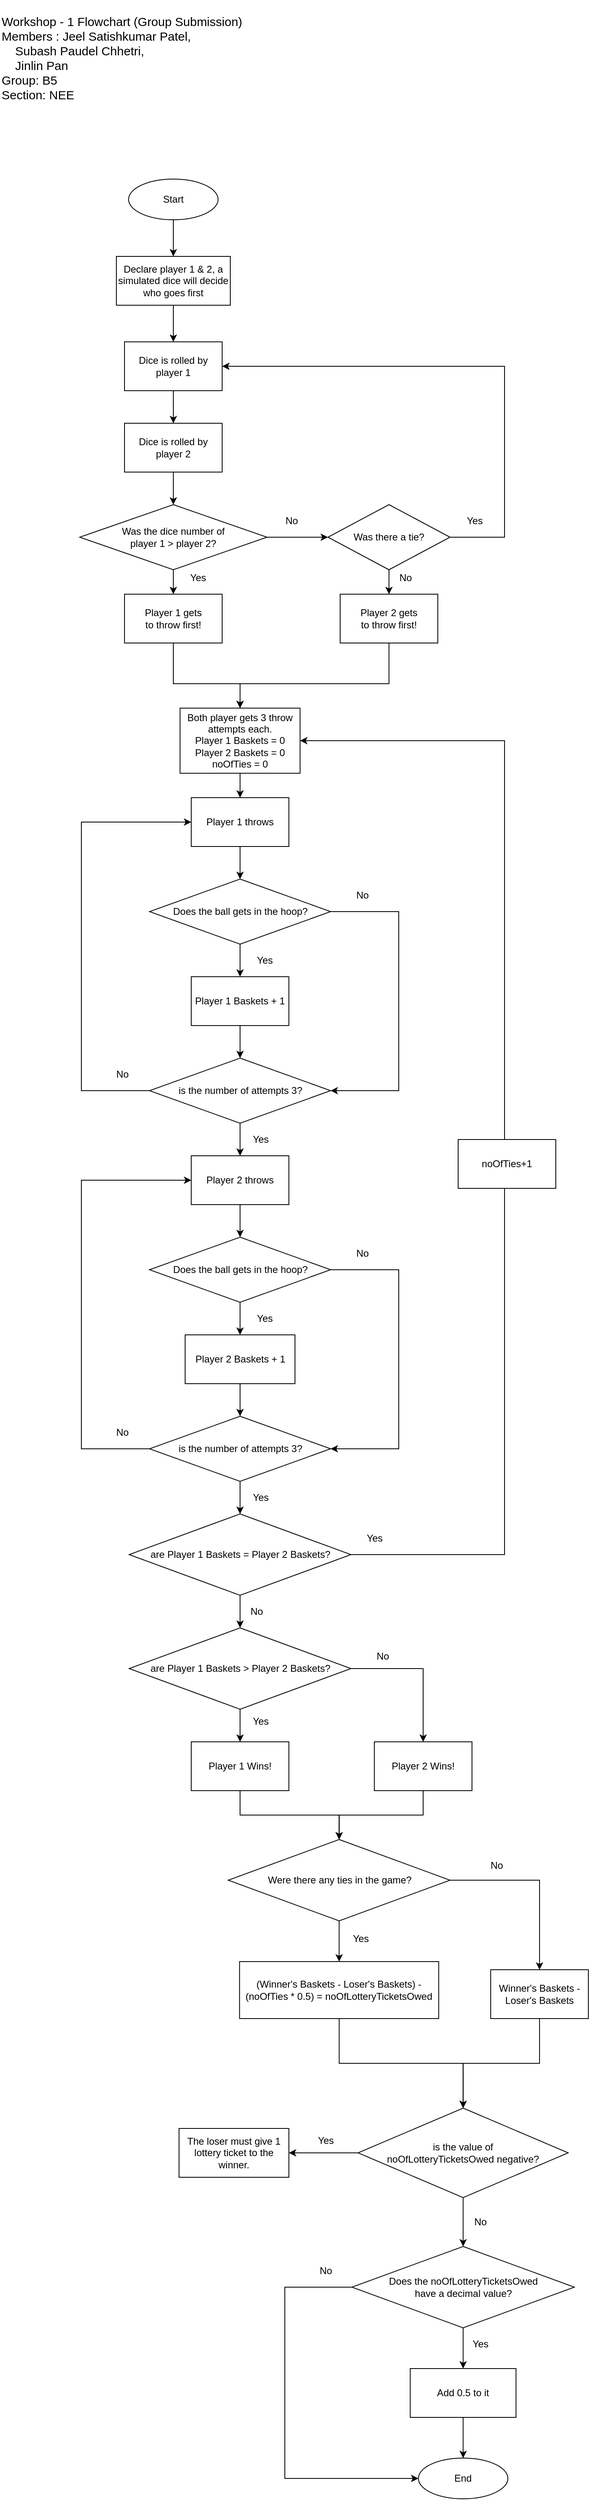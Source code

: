 <mxfile version="18.0.8" type="github">
  <diagram id="SS_MKoYorXcX6fGoDfd3" name="Page-1">
    <mxGraphModel dx="917" dy="478" grid="1" gridSize="10" guides="1" tooltips="1" connect="1" arrows="1" fold="1" page="1" pageScale="1" pageWidth="900" pageHeight="1600" math="0" shadow="0">
      <root>
        <mxCell id="0" />
        <mxCell id="1" parent="0" />
        <mxCell id="Dfkd_L_tZ3rU1azkT_8S-6" value="" style="group" parent="1" vertex="1" connectable="0">
          <mxGeometry x="120" y="55" width="660" height="1490" as="geometry" />
        </mxCell>
        <mxCell id="Dfkd_L_tZ3rU1azkT_8S-1" value="&lt;div style=&quot;font-size: 15px;&quot;&gt;Workshop - 1 Flowchart (Group Submission)&lt;br style=&quot;font-size: 15px;&quot;&gt;Members : Jeel Satishkumar Patel,&lt;/div&gt;&lt;div style=&quot;font-size: 15px;&quot;&gt;&lt;span style=&quot;white-space: pre;&quot;&gt;	&lt;/span&gt;&lt;span style=&quot;white-space: pre;&quot;&gt;	&lt;/span&gt;&amp;nbsp; Subash Paudel Chhetri,&lt;/div&gt;&lt;div style=&quot;font-size: 15px;&quot;&gt;&lt;span style=&quot;white-space: pre;&quot;&gt;	&lt;/span&gt;&lt;span style=&quot;white-space: pre;&quot;&gt;	&lt;/span&gt;&amp;nbsp; Jinlin Pan&lt;br style=&quot;font-size: 15px;&quot;&gt;Group: B5&lt;br style=&quot;font-size: 15px;&quot;&gt;Section: NEE&lt;br style=&quot;font-size: 15px;&quot;&gt;&lt;br style=&quot;font-size: 15px;&quot;&gt;&lt;/div&gt;" style="text;html=1;strokeColor=none;fillColor=none;align=left;verticalAlign=middle;whiteSpace=wrap;rounded=0;fontSize=15;container=1;" parent="1" vertex="1">
          <mxGeometry x="40" y="40" width="480" height="160" as="geometry" />
        </mxCell>
        <mxCell id="PpZUg7KXJRWjB9zwke7--91" value="" style="group" vertex="1" connectable="0" parent="1">
          <mxGeometry x="138" y="260" width="625" height="2850" as="geometry" />
        </mxCell>
        <mxCell id="PpZUg7KXJRWjB9zwke7--2" value="Declare player 1 &amp;amp; 2, a simulated dice will decide who goes first" style="rounded=0;whiteSpace=wrap;html=1;" vertex="1" parent="PpZUg7KXJRWjB9zwke7--91">
          <mxGeometry x="45" y="95" width="140" height="60" as="geometry" />
        </mxCell>
        <mxCell id="PpZUg7KXJRWjB9zwke7--3" value="Dice is rolled by player 1" style="rounded=0;whiteSpace=wrap;html=1;" vertex="1" parent="PpZUg7KXJRWjB9zwke7--91">
          <mxGeometry x="55" y="200" width="120" height="60" as="geometry" />
        </mxCell>
        <mxCell id="PpZUg7KXJRWjB9zwke7--15" style="edgeStyle=orthogonalEdgeStyle;rounded=0;orthogonalLoop=1;jettySize=auto;html=1;entryX=0.5;entryY=0;entryDx=0;entryDy=0;" edge="1" parent="PpZUg7KXJRWjB9zwke7--91" source="PpZUg7KXJRWjB9zwke7--2" target="PpZUg7KXJRWjB9zwke7--3">
          <mxGeometry relative="1" as="geometry" />
        </mxCell>
        <mxCell id="PpZUg7KXJRWjB9zwke7--4" value="&lt;div&gt;Was the dice number of&lt;/div&gt;&lt;div&gt;player 1 &amp;gt; player 2?&lt;/div&gt;" style="rhombus;whiteSpace=wrap;html=1;" vertex="1" parent="PpZUg7KXJRWjB9zwke7--91">
          <mxGeometry y="400" width="230" height="80" as="geometry" />
        </mxCell>
        <mxCell id="PpZUg7KXJRWjB9zwke7--5" value="&lt;div&gt;Player 1 gets&lt;/div&gt;&lt;div&gt;to throw first!&lt;/div&gt;" style="rounded=0;whiteSpace=wrap;html=1;" vertex="1" parent="PpZUg7KXJRWjB9zwke7--91">
          <mxGeometry x="55" y="510" width="120" height="60" as="geometry" />
        </mxCell>
        <mxCell id="PpZUg7KXJRWjB9zwke7--12" style="edgeStyle=orthogonalEdgeStyle;rounded=0;orthogonalLoop=1;jettySize=auto;html=1;entryX=0.5;entryY=0;entryDx=0;entryDy=0;" edge="1" parent="PpZUg7KXJRWjB9zwke7--91" source="PpZUg7KXJRWjB9zwke7--4" target="PpZUg7KXJRWjB9zwke7--5">
          <mxGeometry relative="1" as="geometry" />
        </mxCell>
        <mxCell id="PpZUg7KXJRWjB9zwke7--19" style="edgeStyle=orthogonalEdgeStyle;rounded=0;orthogonalLoop=1;jettySize=auto;html=1;entryX=1;entryY=0.5;entryDx=0;entryDy=0;" edge="1" parent="PpZUg7KXJRWjB9zwke7--91" source="PpZUg7KXJRWjB9zwke7--7" target="PpZUg7KXJRWjB9zwke7--3">
          <mxGeometry relative="1" as="geometry">
            <Array as="points">
              <mxPoint x="522" y="440" />
              <mxPoint x="522" y="230" />
            </Array>
          </mxGeometry>
        </mxCell>
        <mxCell id="PpZUg7KXJRWjB9zwke7--7" value="Was there a tie?" style="rhombus;whiteSpace=wrap;html=1;" vertex="1" parent="PpZUg7KXJRWjB9zwke7--91">
          <mxGeometry x="305" y="400" width="150" height="80" as="geometry" />
        </mxCell>
        <mxCell id="PpZUg7KXJRWjB9zwke7--8" style="edgeStyle=orthogonalEdgeStyle;rounded=0;orthogonalLoop=1;jettySize=auto;html=1;entryX=0;entryY=0.5;entryDx=0;entryDy=0;" edge="1" parent="PpZUg7KXJRWjB9zwke7--91" source="PpZUg7KXJRWjB9zwke7--4" target="PpZUg7KXJRWjB9zwke7--7">
          <mxGeometry relative="1" as="geometry" />
        </mxCell>
        <mxCell id="PpZUg7KXJRWjB9zwke7--9" value="No" style="text;html=1;align=center;verticalAlign=middle;resizable=0;points=[];autosize=1;strokeColor=none;fillColor=none;" vertex="1" parent="PpZUg7KXJRWjB9zwke7--91">
          <mxGeometry x="245" y="410" width="30" height="20" as="geometry" />
        </mxCell>
        <mxCell id="PpZUg7KXJRWjB9zwke7--13" style="edgeStyle=orthogonalEdgeStyle;rounded=0;orthogonalLoop=1;jettySize=auto;html=1;entryX=0.5;entryY=0;entryDx=0;entryDy=0;" edge="1" parent="PpZUg7KXJRWjB9zwke7--91" source="PpZUg7KXJRWjB9zwke7--11" target="PpZUg7KXJRWjB9zwke7--4">
          <mxGeometry relative="1" as="geometry" />
        </mxCell>
        <mxCell id="PpZUg7KXJRWjB9zwke7--11" value="Dice is rolled by player 2" style="rounded=0;whiteSpace=wrap;html=1;" vertex="1" parent="PpZUg7KXJRWjB9zwke7--91">
          <mxGeometry x="55" y="300" width="120" height="60" as="geometry" />
        </mxCell>
        <mxCell id="PpZUg7KXJRWjB9zwke7--14" style="edgeStyle=orthogonalEdgeStyle;rounded=0;orthogonalLoop=1;jettySize=auto;html=1;entryX=0.5;entryY=0;entryDx=0;entryDy=0;" edge="1" parent="PpZUg7KXJRWjB9zwke7--91" source="PpZUg7KXJRWjB9zwke7--3" target="PpZUg7KXJRWjB9zwke7--11">
          <mxGeometry relative="1" as="geometry" />
        </mxCell>
        <mxCell id="PpZUg7KXJRWjB9zwke7--17" style="edgeStyle=orthogonalEdgeStyle;rounded=0;orthogonalLoop=1;jettySize=auto;html=1;entryX=0.5;entryY=0;entryDx=0;entryDy=0;" edge="1" parent="PpZUg7KXJRWjB9zwke7--91" source="PpZUg7KXJRWjB9zwke7--16" target="PpZUg7KXJRWjB9zwke7--2">
          <mxGeometry relative="1" as="geometry" />
        </mxCell>
        <mxCell id="PpZUg7KXJRWjB9zwke7--16" value="Start" style="ellipse;whiteSpace=wrap;html=1;" vertex="1" parent="PpZUg7KXJRWjB9zwke7--91">
          <mxGeometry x="60" width="110" height="50" as="geometry" />
        </mxCell>
        <mxCell id="PpZUg7KXJRWjB9zwke7--18" value="Yes" style="text;html=1;align=center;verticalAlign=middle;resizable=0;points=[];autosize=1;strokeColor=none;fillColor=none;" vertex="1" parent="PpZUg7KXJRWjB9zwke7--91">
          <mxGeometry x="125" y="480" width="40" height="20" as="geometry" />
        </mxCell>
        <mxCell id="PpZUg7KXJRWjB9zwke7--20" value="Yes" style="text;html=1;align=center;verticalAlign=middle;resizable=0;points=[];autosize=1;strokeColor=none;fillColor=none;" vertex="1" parent="PpZUg7KXJRWjB9zwke7--91">
          <mxGeometry x="465" y="410" width="40" height="20" as="geometry" />
        </mxCell>
        <mxCell id="PpZUg7KXJRWjB9zwke7--21" value="&lt;div&gt;Player 2 gets&lt;/div&gt;&lt;div&gt;to throw first!&lt;/div&gt;" style="rounded=0;whiteSpace=wrap;html=1;" vertex="1" parent="PpZUg7KXJRWjB9zwke7--91">
          <mxGeometry x="320" y="510" width="120" height="60" as="geometry" />
        </mxCell>
        <mxCell id="PpZUg7KXJRWjB9zwke7--22" style="edgeStyle=orthogonalEdgeStyle;rounded=0;orthogonalLoop=1;jettySize=auto;html=1;entryX=0.5;entryY=0;entryDx=0;entryDy=0;" edge="1" parent="PpZUg7KXJRWjB9zwke7--91" source="PpZUg7KXJRWjB9zwke7--7" target="PpZUg7KXJRWjB9zwke7--21">
          <mxGeometry relative="1" as="geometry" />
        </mxCell>
        <mxCell id="PpZUg7KXJRWjB9zwke7--23" value="No" style="text;html=1;align=center;verticalAlign=middle;resizable=0;points=[];autosize=1;strokeColor=none;fillColor=none;" vertex="1" parent="PpZUg7KXJRWjB9zwke7--91">
          <mxGeometry x="385" y="480" width="30" height="20" as="geometry" />
        </mxCell>
        <mxCell id="rRTHV0CKFzpjJKBDu-N1-2" value="&lt;div&gt;Both player gets 3 throw attempts each.&lt;/div&gt;&lt;div&gt;Player 1 Baskets = 0&lt;/div&gt;&lt;div&gt;Player 2 Baskets = 0&lt;/div&gt;&lt;div&gt;noOfTies = 0&lt;br&gt;&lt;/div&gt;" style="rounded=0;whiteSpace=wrap;html=1;" parent="PpZUg7KXJRWjB9zwke7--91" vertex="1">
          <mxGeometry x="123.25" y="650" width="147.5" height="80" as="geometry" />
        </mxCell>
        <mxCell id="PpZUg7KXJRWjB9zwke7--26" style="edgeStyle=orthogonalEdgeStyle;rounded=0;orthogonalLoop=1;jettySize=auto;html=1;entryX=0.5;entryY=0;entryDx=0;entryDy=0;" edge="1" parent="PpZUg7KXJRWjB9zwke7--91" source="PpZUg7KXJRWjB9zwke7--5" target="rRTHV0CKFzpjJKBDu-N1-2">
          <mxGeometry relative="1" as="geometry">
            <Array as="points">
              <mxPoint x="115" y="620" />
              <mxPoint x="197" y="620" />
            </Array>
          </mxGeometry>
        </mxCell>
        <mxCell id="PpZUg7KXJRWjB9zwke7--27" style="edgeStyle=orthogonalEdgeStyle;rounded=0;orthogonalLoop=1;jettySize=auto;html=1;entryX=0.5;entryY=0;entryDx=0;entryDy=0;" edge="1" parent="PpZUg7KXJRWjB9zwke7--91" source="PpZUg7KXJRWjB9zwke7--21" target="rRTHV0CKFzpjJKBDu-N1-2">
          <mxGeometry relative="1" as="geometry">
            <Array as="points">
              <mxPoint x="380" y="620" />
              <mxPoint x="197" y="620" />
            </Array>
          </mxGeometry>
        </mxCell>
        <mxCell id="rRTHV0CKFzpjJKBDu-N1-3" value="Player 1 throws" style="rounded=0;whiteSpace=wrap;html=1;" parent="PpZUg7KXJRWjB9zwke7--91" vertex="1">
          <mxGeometry x="137" y="760" width="120" height="60" as="geometry" />
        </mxCell>
        <mxCell id="rRTHV0CKFzpjJKBDu-N1-66" style="edgeStyle=none;rounded=0;orthogonalLoop=1;jettySize=auto;html=1;entryX=0.5;entryY=0;entryDx=0;entryDy=0;elbow=vertical;" parent="PpZUg7KXJRWjB9zwke7--91" source="rRTHV0CKFzpjJKBDu-N1-2" target="rRTHV0CKFzpjJKBDu-N1-3" edge="1">
          <mxGeometry relative="1" as="geometry" />
        </mxCell>
        <mxCell id="rRTHV0CKFzpjJKBDu-N1-4" value="Does the ball gets in the hoop?" style="rhombus;whiteSpace=wrap;html=1;" parent="PpZUg7KXJRWjB9zwke7--91" vertex="1">
          <mxGeometry x="85.75" y="860" width="222.5" height="80" as="geometry" />
        </mxCell>
        <mxCell id="rRTHV0CKFzpjJKBDu-N1-62" style="edgeStyle=none;rounded=0;orthogonalLoop=1;jettySize=auto;html=1;entryX=0.5;entryY=0;entryDx=0;entryDy=0;elbow=vertical;" parent="PpZUg7KXJRWjB9zwke7--91" source="rRTHV0CKFzpjJKBDu-N1-3" target="rRTHV0CKFzpjJKBDu-N1-4" edge="1">
          <mxGeometry relative="1" as="geometry" />
        </mxCell>
        <mxCell id="rRTHV0CKFzpjJKBDu-N1-42" value="Player 1 Baskets + 1" style="rounded=0;whiteSpace=wrap;html=1;" parent="PpZUg7KXJRWjB9zwke7--91" vertex="1">
          <mxGeometry x="137" y="980" width="120" height="60" as="geometry" />
        </mxCell>
        <mxCell id="rRTHV0CKFzpjJKBDu-N1-55" value="" style="edgeStyle=none;rounded=0;orthogonalLoop=1;jettySize=auto;html=1;elbow=vertical;" parent="PpZUg7KXJRWjB9zwke7--91" source="rRTHV0CKFzpjJKBDu-N1-4" target="rRTHV0CKFzpjJKBDu-N1-42" edge="1">
          <mxGeometry relative="1" as="geometry" />
        </mxCell>
        <mxCell id="rRTHV0CKFzpjJKBDu-N1-63" style="edgeStyle=none;rounded=0;orthogonalLoop=1;jettySize=auto;html=1;entryX=0;entryY=0.5;entryDx=0;entryDy=0;elbow=vertical;" parent="PpZUg7KXJRWjB9zwke7--91" source="rRTHV0CKFzpjJKBDu-N1-52" target="rRTHV0CKFzpjJKBDu-N1-3" edge="1">
          <mxGeometry relative="1" as="geometry">
            <Array as="points">
              <mxPoint x="2" y="1120" />
              <mxPoint x="2" y="790" />
            </Array>
          </mxGeometry>
        </mxCell>
        <mxCell id="rRTHV0CKFzpjJKBDu-N1-52" value="is the number of attempts 3?" style="rhombus;whiteSpace=wrap;html=1;" parent="PpZUg7KXJRWjB9zwke7--91" vertex="1">
          <mxGeometry x="85.75" y="1080" width="222.5" height="80" as="geometry" />
        </mxCell>
        <mxCell id="rRTHV0CKFzpjJKBDu-N1-57" style="edgeStyle=none;rounded=0;orthogonalLoop=1;jettySize=auto;html=1;entryX=1;entryY=0.5;entryDx=0;entryDy=0;elbow=vertical;" parent="PpZUg7KXJRWjB9zwke7--91" source="rRTHV0CKFzpjJKBDu-N1-4" target="rRTHV0CKFzpjJKBDu-N1-52" edge="1">
          <mxGeometry relative="1" as="geometry">
            <Array as="points">
              <mxPoint x="392" y="900" />
              <mxPoint x="392" y="1120" />
            </Array>
          </mxGeometry>
        </mxCell>
        <mxCell id="rRTHV0CKFzpjJKBDu-N1-59" style="edgeStyle=none;rounded=0;orthogonalLoop=1;jettySize=auto;html=1;entryX=0.5;entryY=0;entryDx=0;entryDy=0;elbow=vertical;" parent="PpZUg7KXJRWjB9zwke7--91" source="rRTHV0CKFzpjJKBDu-N1-42" target="rRTHV0CKFzpjJKBDu-N1-52" edge="1">
          <mxGeometry relative="1" as="geometry" />
        </mxCell>
        <mxCell id="rRTHV0CKFzpjJKBDu-N1-56" value="Yes" style="text;html=1;align=center;verticalAlign=middle;resizable=0;points=[];autosize=1;strokeColor=none;fillColor=none;" parent="PpZUg7KXJRWjB9zwke7--91" vertex="1">
          <mxGeometry x="207" y="950" width="40" height="20" as="geometry" />
        </mxCell>
        <mxCell id="rRTHV0CKFzpjJKBDu-N1-58" value="No" style="text;html=1;align=center;verticalAlign=middle;resizable=0;points=[];autosize=1;strokeColor=none;fillColor=none;" parent="PpZUg7KXJRWjB9zwke7--91" vertex="1">
          <mxGeometry x="332" y="870" width="30" height="20" as="geometry" />
        </mxCell>
        <mxCell id="rRTHV0CKFzpjJKBDu-N1-61" value="Yes" style="text;html=1;align=center;verticalAlign=middle;resizable=0;points=[];autosize=1;strokeColor=none;fillColor=none;" parent="PpZUg7KXJRWjB9zwke7--91" vertex="1">
          <mxGeometry x="202" y="1170" width="40" height="20" as="geometry" />
        </mxCell>
        <mxCell id="rRTHV0CKFzpjJKBDu-N1-67" value="No" style="text;html=1;align=center;verticalAlign=middle;resizable=0;points=[];autosize=1;strokeColor=none;fillColor=none;" parent="PpZUg7KXJRWjB9zwke7--91" vertex="1">
          <mxGeometry x="37" y="1090" width="30" height="20" as="geometry" />
        </mxCell>
        <mxCell id="rRTHV0CKFzpjJKBDu-N1-69" value="Player 2 throws" style="rounded=0;whiteSpace=wrap;html=1;" parent="PpZUg7KXJRWjB9zwke7--91" vertex="1">
          <mxGeometry x="137" y="1200" width="120" height="60" as="geometry" />
        </mxCell>
        <mxCell id="rRTHV0CKFzpjJKBDu-N1-82" style="edgeStyle=none;rounded=0;orthogonalLoop=1;jettySize=auto;html=1;entryX=0.5;entryY=0;entryDx=0;entryDy=0;elbow=vertical;" parent="PpZUg7KXJRWjB9zwke7--91" source="rRTHV0CKFzpjJKBDu-N1-52" target="rRTHV0CKFzpjJKBDu-N1-69" edge="1">
          <mxGeometry relative="1" as="geometry" />
        </mxCell>
        <mxCell id="rRTHV0CKFzpjJKBDu-N1-72" value="Does the ball gets in the hoop?" style="rhombus;whiteSpace=wrap;html=1;" parent="PpZUg7KXJRWjB9zwke7--91" vertex="1">
          <mxGeometry x="85.75" y="1300" width="222.5" height="80" as="geometry" />
        </mxCell>
        <mxCell id="rRTHV0CKFzpjJKBDu-N1-68" style="edgeStyle=none;rounded=0;orthogonalLoop=1;jettySize=auto;html=1;entryX=0.5;entryY=0;entryDx=0;entryDy=0;elbow=vertical;" parent="PpZUg7KXJRWjB9zwke7--91" source="rRTHV0CKFzpjJKBDu-N1-69" target="rRTHV0CKFzpjJKBDu-N1-72" edge="1">
          <mxGeometry relative="1" as="geometry" />
        </mxCell>
        <mxCell id="rRTHV0CKFzpjJKBDu-N1-74" value="Player 2 Baskets + 1" style="rounded=0;whiteSpace=wrap;html=1;" parent="PpZUg7KXJRWjB9zwke7--91" vertex="1">
          <mxGeometry x="129.5" y="1420" width="135" height="60" as="geometry" />
        </mxCell>
        <mxCell id="rRTHV0CKFzpjJKBDu-N1-70" value="" style="edgeStyle=none;rounded=0;orthogonalLoop=1;jettySize=auto;html=1;elbow=vertical;" parent="PpZUg7KXJRWjB9zwke7--91" source="rRTHV0CKFzpjJKBDu-N1-72" target="rRTHV0CKFzpjJKBDu-N1-74" edge="1">
          <mxGeometry relative="1" as="geometry" />
        </mxCell>
        <mxCell id="rRTHV0CKFzpjJKBDu-N1-75" style="edgeStyle=none;rounded=0;orthogonalLoop=1;jettySize=auto;html=1;entryX=0.5;entryY=0;entryDx=0;entryDy=0;elbow=vertical;" parent="PpZUg7KXJRWjB9zwke7--91" source="rRTHV0CKFzpjJKBDu-N1-77" edge="1">
          <mxGeometry relative="1" as="geometry">
            <mxPoint x="197" y="1640" as="targetPoint" />
          </mxGeometry>
        </mxCell>
        <mxCell id="rRTHV0CKFzpjJKBDu-N1-76" style="edgeStyle=none;rounded=0;orthogonalLoop=1;jettySize=auto;html=1;entryX=0;entryY=0.5;entryDx=0;entryDy=0;elbow=vertical;" parent="PpZUg7KXJRWjB9zwke7--91" source="rRTHV0CKFzpjJKBDu-N1-77" target="rRTHV0CKFzpjJKBDu-N1-69" edge="1">
          <mxGeometry relative="1" as="geometry">
            <Array as="points">
              <mxPoint x="2" y="1560" />
              <mxPoint x="2" y="1230" />
            </Array>
          </mxGeometry>
        </mxCell>
        <mxCell id="rRTHV0CKFzpjJKBDu-N1-77" value="is the number of attempts 3?" style="rhombus;whiteSpace=wrap;html=1;" parent="PpZUg7KXJRWjB9zwke7--91" vertex="1">
          <mxGeometry x="85.75" y="1520" width="222.5" height="80" as="geometry" />
        </mxCell>
        <mxCell id="rRTHV0CKFzpjJKBDu-N1-71" style="edgeStyle=none;rounded=0;orthogonalLoop=1;jettySize=auto;html=1;entryX=1;entryY=0.5;entryDx=0;entryDy=0;elbow=vertical;" parent="PpZUg7KXJRWjB9zwke7--91" source="rRTHV0CKFzpjJKBDu-N1-72" target="rRTHV0CKFzpjJKBDu-N1-77" edge="1">
          <mxGeometry relative="1" as="geometry">
            <Array as="points">
              <mxPoint x="392" y="1340" />
              <mxPoint x="392" y="1560" />
            </Array>
          </mxGeometry>
        </mxCell>
        <mxCell id="rRTHV0CKFzpjJKBDu-N1-73" style="edgeStyle=none;rounded=0;orthogonalLoop=1;jettySize=auto;html=1;entryX=0.5;entryY=0;entryDx=0;entryDy=0;elbow=vertical;" parent="PpZUg7KXJRWjB9zwke7--91" source="rRTHV0CKFzpjJKBDu-N1-74" target="rRTHV0CKFzpjJKBDu-N1-77" edge="1">
          <mxGeometry relative="1" as="geometry" />
        </mxCell>
        <mxCell id="rRTHV0CKFzpjJKBDu-N1-78" value="Yes" style="text;html=1;align=center;verticalAlign=middle;resizable=0;points=[];autosize=1;strokeColor=none;fillColor=none;" parent="PpZUg7KXJRWjB9zwke7--91" vertex="1">
          <mxGeometry x="207" y="1390" width="40" height="20" as="geometry" />
        </mxCell>
        <mxCell id="rRTHV0CKFzpjJKBDu-N1-79" value="No" style="text;html=1;align=center;verticalAlign=middle;resizable=0;points=[];autosize=1;strokeColor=none;fillColor=none;" parent="PpZUg7KXJRWjB9zwke7--91" vertex="1">
          <mxGeometry x="332" y="1310" width="30" height="20" as="geometry" />
        </mxCell>
        <mxCell id="rRTHV0CKFzpjJKBDu-N1-80" value="Yes" style="text;html=1;align=center;verticalAlign=middle;resizable=0;points=[];autosize=1;strokeColor=none;fillColor=none;" parent="PpZUg7KXJRWjB9zwke7--91" vertex="1">
          <mxGeometry x="202" y="1610" width="40" height="20" as="geometry" />
        </mxCell>
        <mxCell id="rRTHV0CKFzpjJKBDu-N1-81" value="No" style="text;html=1;align=center;verticalAlign=middle;resizable=0;points=[];autosize=1;strokeColor=none;fillColor=none;" parent="PpZUg7KXJRWjB9zwke7--91" vertex="1">
          <mxGeometry x="37" y="1530" width="30" height="20" as="geometry" />
        </mxCell>
        <mxCell id="rRTHV0CKFzpjJKBDu-N1-91" style="edgeStyle=none;rounded=0;orthogonalLoop=1;jettySize=auto;html=1;entryX=1;entryY=0.5;entryDx=0;entryDy=0;elbow=vertical;" parent="PpZUg7KXJRWjB9zwke7--91" source="rRTHV0CKFzpjJKBDu-N1-86" target="rRTHV0CKFzpjJKBDu-N1-2" edge="1">
          <mxGeometry relative="1" as="geometry">
            <Array as="points">
              <mxPoint x="522" y="1690" />
              <mxPoint x="522" y="690" />
            </Array>
          </mxGeometry>
        </mxCell>
        <mxCell id="rRTHV0CKFzpjJKBDu-N1-86" value="are Player 1 Baskets = Player 2 Baskets?" style="rhombus;whiteSpace=wrap;html=1;" parent="PpZUg7KXJRWjB9zwke7--91" vertex="1">
          <mxGeometry x="60.75" y="1640" width="272.5" height="100" as="geometry" />
        </mxCell>
        <mxCell id="rRTHV0CKFzpjJKBDu-N1-90" value="No" style="text;html=1;align=center;verticalAlign=middle;resizable=0;points=[];autosize=1;strokeColor=none;fillColor=none;" parent="PpZUg7KXJRWjB9zwke7--91" vertex="1">
          <mxGeometry x="202" y="1750" width="30" height="20" as="geometry" />
        </mxCell>
        <mxCell id="rRTHV0CKFzpjJKBDu-N1-92" value="Yes" style="text;html=1;align=center;verticalAlign=middle;resizable=0;points=[];autosize=1;strokeColor=none;fillColor=none;" parent="PpZUg7KXJRWjB9zwke7--91" vertex="1">
          <mxGeometry x="342" y="1660" width="40" height="20" as="geometry" />
        </mxCell>
        <mxCell id="rRTHV0CKFzpjJKBDu-N1-96" value="are Player 1 Baskets &amp;gt; Player 2 Baskets?" style="rhombus;whiteSpace=wrap;html=1;" parent="PpZUg7KXJRWjB9zwke7--91" vertex="1">
          <mxGeometry x="60.75" y="1780" width="272.5" height="100" as="geometry" />
        </mxCell>
        <mxCell id="rRTHV0CKFzpjJKBDu-N1-101" style="edgeStyle=none;rounded=0;orthogonalLoop=1;jettySize=auto;html=1;entryX=0.5;entryY=0;entryDx=0;entryDy=0;elbow=vertical;" parent="PpZUg7KXJRWjB9zwke7--91" source="rRTHV0CKFzpjJKBDu-N1-86" target="rRTHV0CKFzpjJKBDu-N1-96" edge="1">
          <mxGeometry relative="1" as="geometry" />
        </mxCell>
        <mxCell id="rRTHV0CKFzpjJKBDu-N1-99" value="Player 2 Wins!" style="rounded=0;whiteSpace=wrap;html=1;" parent="PpZUg7KXJRWjB9zwke7--91" vertex="1">
          <mxGeometry x="362" y="1920" width="120" height="60" as="geometry" />
        </mxCell>
        <mxCell id="rRTHV0CKFzpjJKBDu-N1-100" style="edgeStyle=none;rounded=0;orthogonalLoop=1;jettySize=auto;html=1;entryX=0.5;entryY=0;entryDx=0;entryDy=0;elbow=vertical;" parent="PpZUg7KXJRWjB9zwke7--91" source="rRTHV0CKFzpjJKBDu-N1-96" target="rRTHV0CKFzpjJKBDu-N1-99" edge="1">
          <mxGeometry relative="1" as="geometry">
            <Array as="points">
              <mxPoint x="422" y="1830" />
            </Array>
          </mxGeometry>
        </mxCell>
        <mxCell id="rRTHV0CKFzpjJKBDu-N1-97" value="Player 1 Wins!" style="rounded=0;whiteSpace=wrap;html=1;" parent="PpZUg7KXJRWjB9zwke7--91" vertex="1">
          <mxGeometry x="137" y="1920" width="120" height="60" as="geometry" />
        </mxCell>
        <mxCell id="rRTHV0CKFzpjJKBDu-N1-98" style="edgeStyle=none;rounded=0;orthogonalLoop=1;jettySize=auto;html=1;entryX=0.5;entryY=0;entryDx=0;entryDy=0;elbow=vertical;" parent="PpZUg7KXJRWjB9zwke7--91" source="rRTHV0CKFzpjJKBDu-N1-96" target="rRTHV0CKFzpjJKBDu-N1-97" edge="1">
          <mxGeometry relative="1" as="geometry" />
        </mxCell>
        <mxCell id="rRTHV0CKFzpjJKBDu-N1-105" value="Yes" style="text;html=1;align=center;verticalAlign=middle;resizable=0;points=[];autosize=1;strokeColor=none;fillColor=none;" parent="PpZUg7KXJRWjB9zwke7--91" vertex="1">
          <mxGeometry x="202" y="1885" width="40" height="20" as="geometry" />
        </mxCell>
        <mxCell id="rRTHV0CKFzpjJKBDu-N1-106" value="No" style="text;html=1;align=center;verticalAlign=middle;resizable=0;points=[];autosize=1;strokeColor=none;fillColor=none;" parent="PpZUg7KXJRWjB9zwke7--91" vertex="1">
          <mxGeometry x="357" y="1805" width="30" height="20" as="geometry" />
        </mxCell>
        <mxCell id="PpZUg7KXJRWjB9zwke7--53" value="noOfTies+1" style="rounded=0;whiteSpace=wrap;html=1;" vertex="1" parent="PpZUg7KXJRWjB9zwke7--91">
          <mxGeometry x="465" y="1180" width="120" height="60" as="geometry" />
        </mxCell>
        <mxCell id="PpZUg7KXJRWjB9zwke7--54" value="Winner&#39;s Baskets - Loser&#39;s Baskets" style="rounded=0;whiteSpace=wrap;html=1;" vertex="1" parent="PpZUg7KXJRWjB9zwke7--91">
          <mxGeometry x="505" y="2200" width="120" height="60" as="geometry" />
        </mxCell>
        <mxCell id="PpZUg7KXJRWjB9zwke7--59" style="edgeStyle=orthogonalEdgeStyle;rounded=0;orthogonalLoop=1;jettySize=auto;html=1;entryX=0.5;entryY=0;entryDx=0;entryDy=0;" edge="1" parent="PpZUg7KXJRWjB9zwke7--91" source="PpZUg7KXJRWjB9zwke7--58" target="PpZUg7KXJRWjB9zwke7--54">
          <mxGeometry relative="1" as="geometry" />
        </mxCell>
        <mxCell id="PpZUg7KXJRWjB9zwke7--58" value="Were there any ties in the game?" style="rhombus;whiteSpace=wrap;html=1;" vertex="1" parent="PpZUg7KXJRWjB9zwke7--91">
          <mxGeometry x="182.5" y="2040" width="272.5" height="100" as="geometry" />
        </mxCell>
        <mxCell id="PpZUg7KXJRWjB9zwke7--65" style="edgeStyle=orthogonalEdgeStyle;rounded=0;orthogonalLoop=1;jettySize=auto;html=1;entryX=0.5;entryY=0;entryDx=0;entryDy=0;" edge="1" parent="PpZUg7KXJRWjB9zwke7--91" source="rRTHV0CKFzpjJKBDu-N1-99" target="PpZUg7KXJRWjB9zwke7--58">
          <mxGeometry relative="1" as="geometry" />
        </mxCell>
        <mxCell id="PpZUg7KXJRWjB9zwke7--64" style="edgeStyle=orthogonalEdgeStyle;rounded=0;orthogonalLoop=1;jettySize=auto;html=1;entryX=0.5;entryY=0;entryDx=0;entryDy=0;" edge="1" parent="PpZUg7KXJRWjB9zwke7--91" source="rRTHV0CKFzpjJKBDu-N1-97" target="PpZUg7KXJRWjB9zwke7--58">
          <mxGeometry relative="1" as="geometry" />
        </mxCell>
        <mxCell id="PpZUg7KXJRWjB9zwke7--60" value="(Winner&#39;s Baskets - Loser&#39;s Baskets) - (noOfTies * 0.5) = noOfLotteryTicketsOwed" style="rounded=0;whiteSpace=wrap;html=1;" vertex="1" parent="PpZUg7KXJRWjB9zwke7--91">
          <mxGeometry x="196.38" y="2190" width="244.75" height="70" as="geometry" />
        </mxCell>
        <mxCell id="PpZUg7KXJRWjB9zwke7--61" style="edgeStyle=orthogonalEdgeStyle;rounded=0;orthogonalLoop=1;jettySize=auto;html=1;entryX=0.5;entryY=0;entryDx=0;entryDy=0;" edge="1" parent="PpZUg7KXJRWjB9zwke7--91" source="PpZUg7KXJRWjB9zwke7--58" target="PpZUg7KXJRWjB9zwke7--60">
          <mxGeometry relative="1" as="geometry" />
        </mxCell>
        <mxCell id="PpZUg7KXJRWjB9zwke7--62" value="Yes" style="text;html=1;align=center;verticalAlign=middle;resizable=0;points=[];autosize=1;strokeColor=none;fillColor=none;" vertex="1" parent="PpZUg7KXJRWjB9zwke7--91">
          <mxGeometry x="325" y="2152" width="40" height="20" as="geometry" />
        </mxCell>
        <mxCell id="PpZUg7KXJRWjB9zwke7--63" value="No" style="text;html=1;align=center;verticalAlign=middle;resizable=0;points=[];autosize=1;strokeColor=none;fillColor=none;" vertex="1" parent="PpZUg7KXJRWjB9zwke7--91">
          <mxGeometry x="497" y="2062" width="30" height="20" as="geometry" />
        </mxCell>
        <mxCell id="PpZUg7KXJRWjB9zwke7--66" value="&lt;div&gt;Does the noOfLotteryTicketsOwed&lt;/div&gt;&lt;div&gt;have a decimal value?&lt;/div&gt;" style="rhombus;whiteSpace=wrap;html=1;" vertex="1" parent="PpZUg7KXJRWjB9zwke7--91">
          <mxGeometry x="334.5" y="2540" width="273.25" height="100" as="geometry" />
        </mxCell>
        <mxCell id="PpZUg7KXJRWjB9zwke7--69" style="edgeStyle=orthogonalEdgeStyle;rounded=0;orthogonalLoop=1;jettySize=auto;html=1;entryX=0.5;entryY=0;entryDx=0;entryDy=0;" edge="1" parent="PpZUg7KXJRWjB9zwke7--91" source="PpZUg7KXJRWjB9zwke7--68" target="PpZUg7KXJRWjB9zwke7--66">
          <mxGeometry relative="1" as="geometry" />
        </mxCell>
        <mxCell id="PpZUg7KXJRWjB9zwke7--68" value="&lt;div&gt;is the value of &lt;br&gt;&lt;/div&gt;&lt;div&gt;noOfLotteryTicketsOwed negative?&lt;/div&gt;" style="rhombus;whiteSpace=wrap;html=1;" vertex="1" parent="PpZUg7KXJRWjB9zwke7--91">
          <mxGeometry x="342" y="2370" width="258.24" height="110" as="geometry" />
        </mxCell>
        <mxCell id="PpZUg7KXJRWjB9zwke7--71" style="edgeStyle=orthogonalEdgeStyle;rounded=0;orthogonalLoop=1;jettySize=auto;html=1;entryX=0.5;entryY=0;entryDx=0;entryDy=0;" edge="1" parent="PpZUg7KXJRWjB9zwke7--91" source="PpZUg7KXJRWjB9zwke7--54" target="PpZUg7KXJRWjB9zwke7--68">
          <mxGeometry relative="1" as="geometry" />
        </mxCell>
        <mxCell id="PpZUg7KXJRWjB9zwke7--70" style="edgeStyle=orthogonalEdgeStyle;rounded=0;orthogonalLoop=1;jettySize=auto;html=1;entryX=0.5;entryY=0;entryDx=0;entryDy=0;" edge="1" parent="PpZUg7KXJRWjB9zwke7--91" source="PpZUg7KXJRWjB9zwke7--60" target="PpZUg7KXJRWjB9zwke7--68">
          <mxGeometry relative="1" as="geometry" />
        </mxCell>
        <mxCell id="PpZUg7KXJRWjB9zwke7--72" value="The loser must give 1 lottery ticket to the winner." style="rounded=0;whiteSpace=wrap;html=1;" vertex="1" parent="PpZUg7KXJRWjB9zwke7--91">
          <mxGeometry x="122" y="2395" width="135" height="60" as="geometry" />
        </mxCell>
        <mxCell id="PpZUg7KXJRWjB9zwke7--74" style="edgeStyle=orthogonalEdgeStyle;rounded=0;orthogonalLoop=1;jettySize=auto;html=1;entryX=1;entryY=0.5;entryDx=0;entryDy=0;" edge="1" parent="PpZUg7KXJRWjB9zwke7--91" source="PpZUg7KXJRWjB9zwke7--68" target="PpZUg7KXJRWjB9zwke7--72">
          <mxGeometry relative="1" as="geometry" />
        </mxCell>
        <mxCell id="PpZUg7KXJRWjB9zwke7--75" value="Yes" style="text;html=1;align=center;verticalAlign=middle;resizable=0;points=[];autosize=1;strokeColor=none;fillColor=none;" vertex="1" parent="PpZUg7KXJRWjB9zwke7--91">
          <mxGeometry x="282" y="2400" width="40" height="20" as="geometry" />
        </mxCell>
        <mxCell id="PpZUg7KXJRWjB9zwke7--76" value="No" style="text;html=1;align=center;verticalAlign=middle;resizable=0;points=[];autosize=1;strokeColor=none;fillColor=none;" vertex="1" parent="PpZUg7KXJRWjB9zwke7--91">
          <mxGeometry x="477" y="2500" width="30" height="20" as="geometry" />
        </mxCell>
        <mxCell id="PpZUg7KXJRWjB9zwke7--79" value="Add 0.5 to it" style="rounded=0;whiteSpace=wrap;html=1;" vertex="1" parent="PpZUg7KXJRWjB9zwke7--91">
          <mxGeometry x="406.12" y="2690" width="130" height="60" as="geometry" />
        </mxCell>
        <mxCell id="PpZUg7KXJRWjB9zwke7--81" style="edgeStyle=orthogonalEdgeStyle;rounded=0;orthogonalLoop=1;jettySize=auto;html=1;entryX=0.5;entryY=0;entryDx=0;entryDy=0;" edge="1" parent="PpZUg7KXJRWjB9zwke7--91" source="PpZUg7KXJRWjB9zwke7--66" target="PpZUg7KXJRWjB9zwke7--79">
          <mxGeometry relative="1" as="geometry" />
        </mxCell>
        <mxCell id="PpZUg7KXJRWjB9zwke7--82" value="Yes" style="text;html=1;align=center;verticalAlign=middle;resizable=0;points=[];autosize=1;strokeColor=none;fillColor=none;" vertex="1" parent="PpZUg7KXJRWjB9zwke7--91">
          <mxGeometry x="472" y="2650" width="40" height="20" as="geometry" />
        </mxCell>
        <mxCell id="PpZUg7KXJRWjB9zwke7--83" value="No" style="text;html=1;align=center;verticalAlign=middle;resizable=0;points=[];autosize=1;strokeColor=none;fillColor=none;" vertex="1" parent="PpZUg7KXJRWjB9zwke7--91">
          <mxGeometry x="287" y="2560" width="30" height="20" as="geometry" />
        </mxCell>
        <mxCell id="PpZUg7KXJRWjB9zwke7--87" value="End" style="ellipse;whiteSpace=wrap;html=1;" vertex="1" parent="PpZUg7KXJRWjB9zwke7--91">
          <mxGeometry x="416.13" y="2800" width="110" height="50" as="geometry" />
        </mxCell>
        <mxCell id="PpZUg7KXJRWjB9zwke7--89" style="edgeStyle=orthogonalEdgeStyle;rounded=0;orthogonalLoop=1;jettySize=auto;html=1;entryX=0;entryY=0.5;entryDx=0;entryDy=0;" edge="1" parent="PpZUg7KXJRWjB9zwke7--91" source="PpZUg7KXJRWjB9zwke7--66" target="PpZUg7KXJRWjB9zwke7--87">
          <mxGeometry relative="1" as="geometry">
            <Array as="points">
              <mxPoint x="252" y="2590" />
              <mxPoint x="252" y="2825" />
            </Array>
          </mxGeometry>
        </mxCell>
        <mxCell id="PpZUg7KXJRWjB9zwke7--90" style="edgeStyle=orthogonalEdgeStyle;rounded=0;orthogonalLoop=1;jettySize=auto;html=1;entryX=0.5;entryY=0;entryDx=0;entryDy=0;" edge="1" parent="PpZUg7KXJRWjB9zwke7--91" source="PpZUg7KXJRWjB9zwke7--79" target="PpZUg7KXJRWjB9zwke7--87">
          <mxGeometry relative="1" as="geometry" />
        </mxCell>
      </root>
    </mxGraphModel>
  </diagram>
</mxfile>
